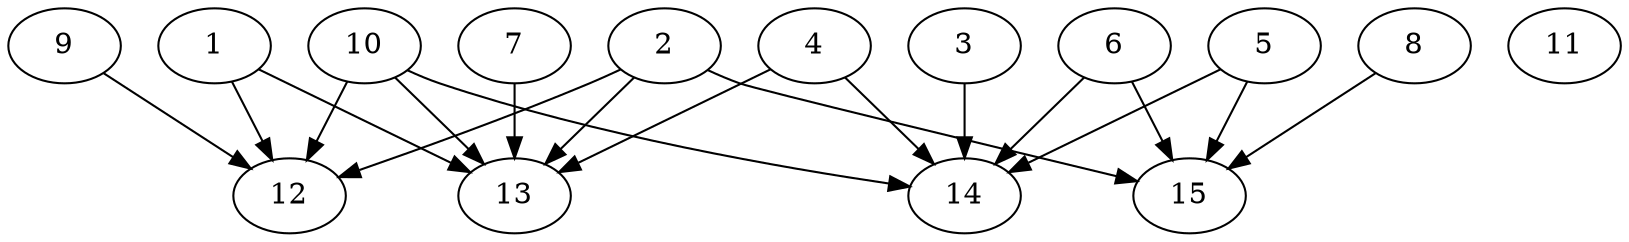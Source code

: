 // DAG automatically generated by daggen at Thu Oct  3 13:59:27 2019
// ./daggen --dot -n 15 --ccr 0.5 --fat 0.9 --regular 0.9 --density 0.5 --mindata 5242880 --maxdata 52428800 
digraph G {
  1 [size="84199424", alpha="0.17", expect_size="42099712"] 
  1 -> 12 [size ="42099712"]
  1 -> 13 [size ="42099712"]
  2 [size="85852160", alpha="0.15", expect_size="42926080"] 
  2 -> 12 [size ="42926080"]
  2 -> 13 [size ="42926080"]
  2 -> 15 [size ="42926080"]
  3 [size="63674368", alpha="0.05", expect_size="31837184"] 
  3 -> 14 [size ="31837184"]
  4 [size="20760576", alpha="0.08", expect_size="10380288"] 
  4 -> 13 [size ="10380288"]
  4 -> 14 [size ="10380288"]
  5 [size="38299648", alpha="0.05", expect_size="19149824"] 
  5 -> 14 [size ="19149824"]
  5 -> 15 [size ="19149824"]
  6 [size="55334912", alpha="0.18", expect_size="27667456"] 
  6 -> 14 [size ="27667456"]
  6 -> 15 [size ="27667456"]
  7 [size="60643328", alpha="0.14", expect_size="30321664"] 
  7 -> 13 [size ="30321664"]
  8 [size="73367552", alpha="0.04", expect_size="36683776"] 
  8 -> 15 [size ="36683776"]
  9 [size="26548224", alpha="0.12", expect_size="13274112"] 
  9 -> 12 [size ="13274112"]
  10 [size="18145280", alpha="0.10", expect_size="9072640"] 
  10 -> 12 [size ="9072640"]
  10 -> 13 [size ="9072640"]
  10 -> 14 [size ="9072640"]
  11 [size="76357632", alpha="0.18", expect_size="38178816"] 
  12 [size="62445568", alpha="0.11", expect_size="31222784"] 
  13 [size="39196672", alpha="0.16", expect_size="19598336"] 
  14 [size="63227904", alpha="0.01", expect_size="31613952"] 
  15 [size="103038976", alpha="0.16", expect_size="51519488"] 
}
